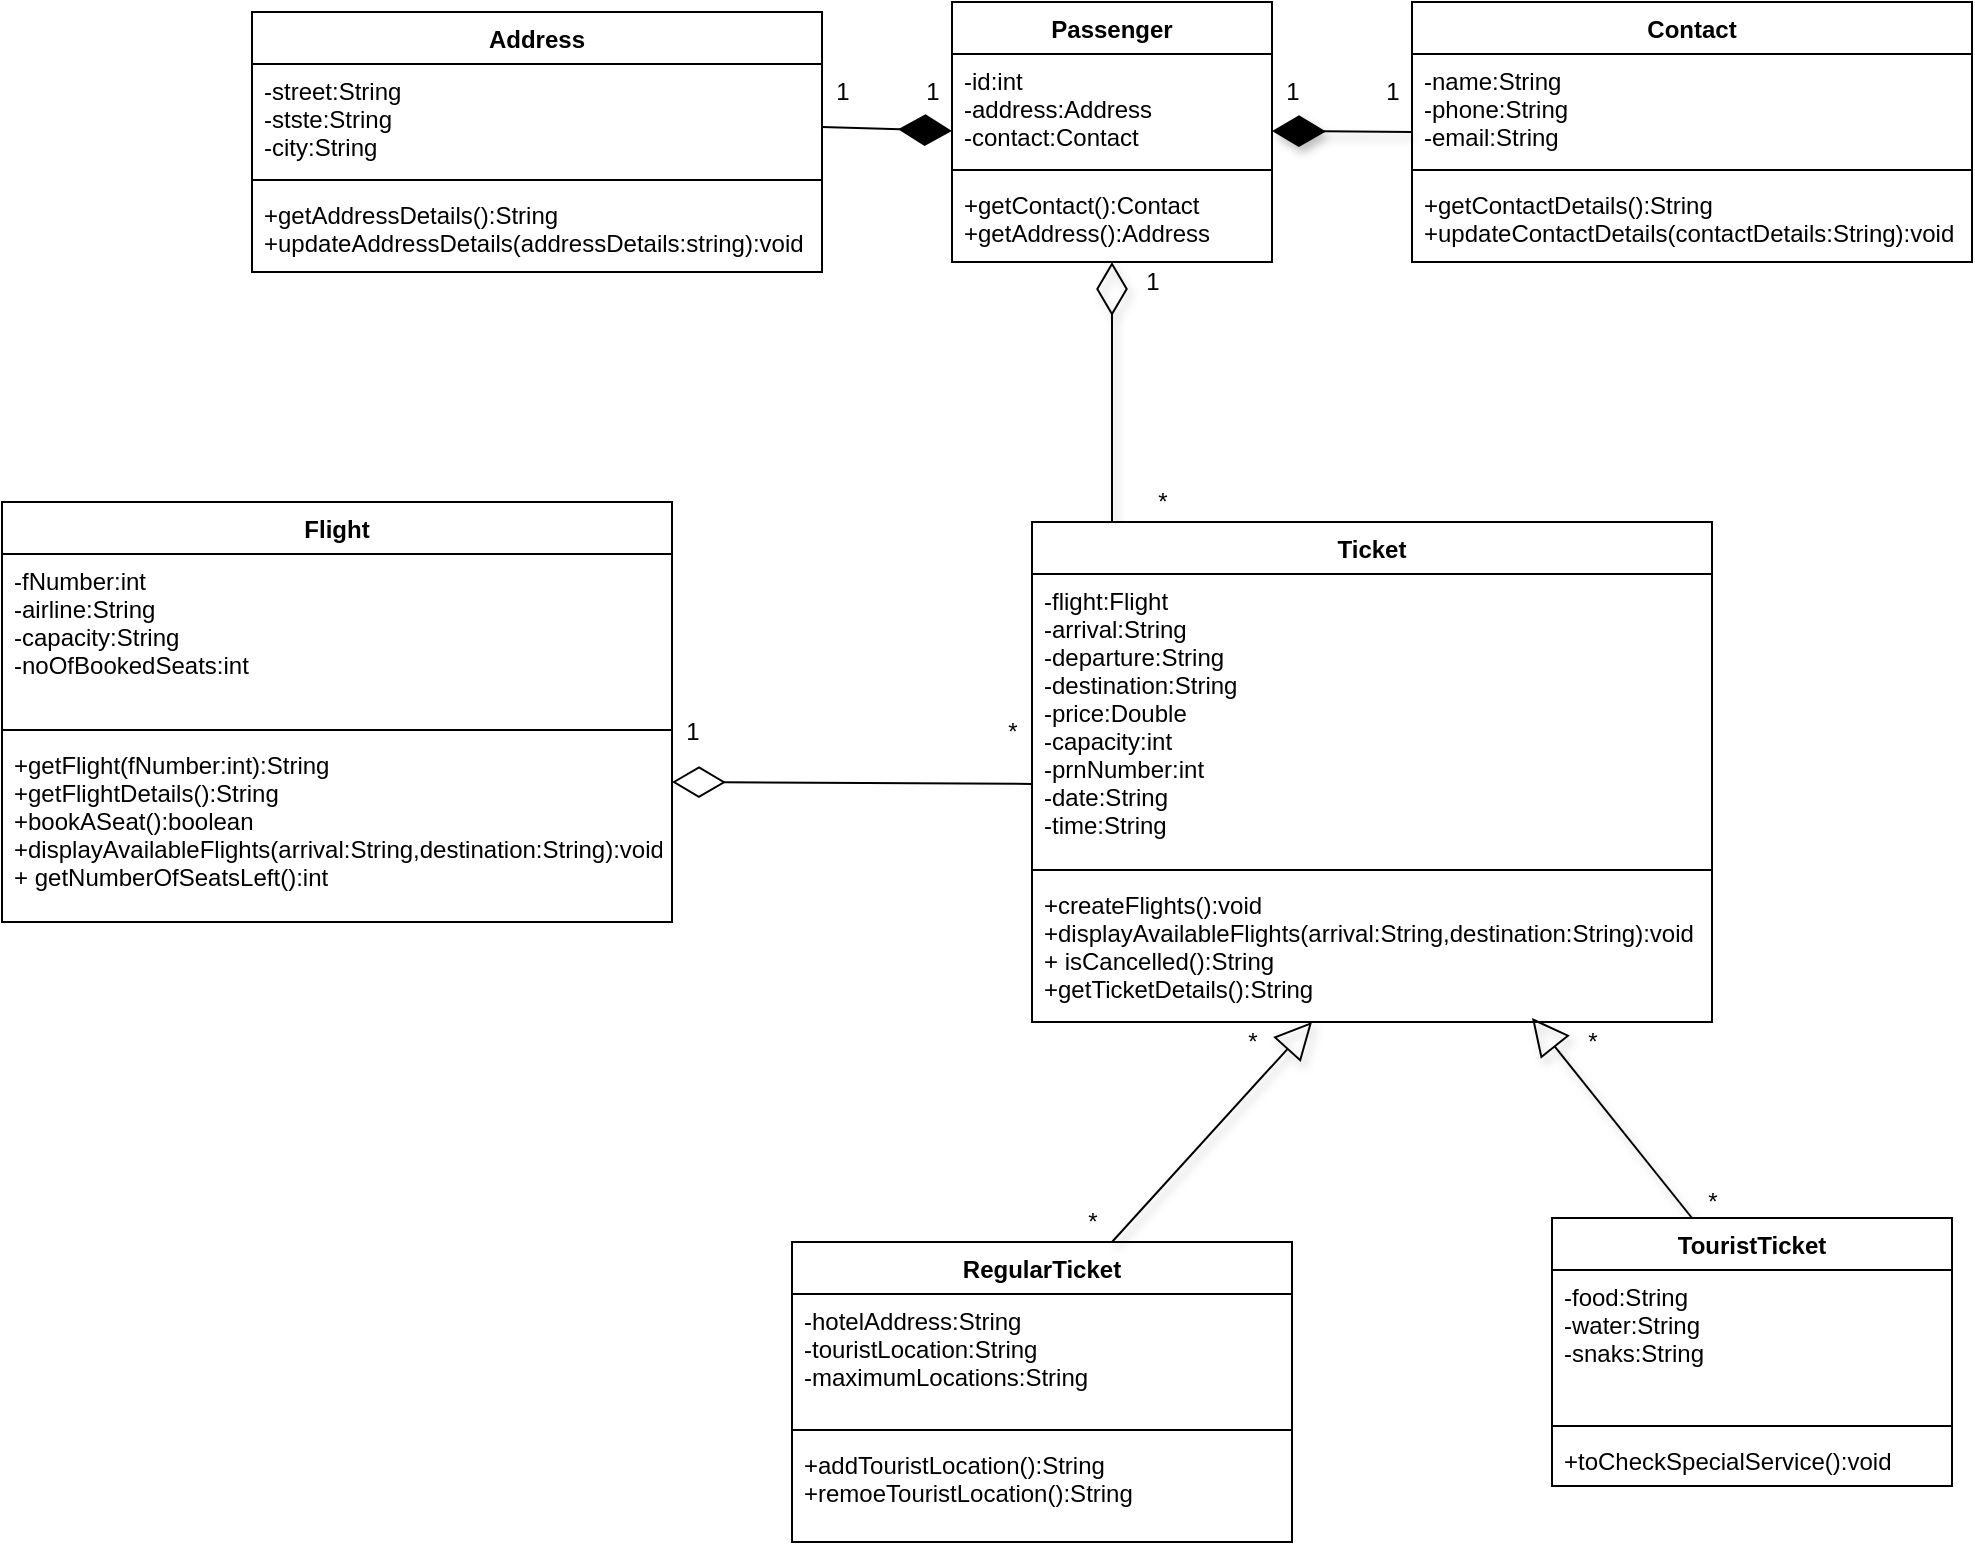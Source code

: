 <mxfile version="15.5.2" type="device" pages="2"><diagram id="-jRvFOAelfylZwvx0fkD" name="Page-1"><mxGraphModel dx="1212" dy="427" grid="1" gridSize="10" guides="1" tooltips="1" connect="1" arrows="1" fold="1" page="1" pageScale="1" pageWidth="850" pageHeight="1100" math="0" shadow="0"><root><mxCell id="0"/><mxCell id="1" parent="0"/><mxCell id="ZbvUfY3YirNJAw-oNuHl-30" value="" style="group" vertex="1" connectable="0" parent="1"><mxGeometry x="135" y="470" width="985" height="770" as="geometry"/></mxCell><mxCell id="fBtxaW8o03cy9wkg1iOK-6" value="RegularTicket" style="swimlane;fontStyle=1;align=center;verticalAlign=top;childLayout=stackLayout;horizontal=1;startSize=26;horizontalStack=0;resizeParent=1;resizeParentMax=0;resizeLast=0;collapsible=1;marginBottom=0;container=0;" parent="ZbvUfY3YirNJAw-oNuHl-30" vertex="1"><mxGeometry x="395" y="620" width="250" height="150" as="geometry"/></mxCell><mxCell id="fBtxaW8o03cy9wkg1iOK-7" value="-hotelAddress:String&#10;-touristLocation:String&#10;-maximumLocations:String&#10;" style="text;strokeColor=none;fillColor=none;align=left;verticalAlign=top;spacingLeft=4;spacingRight=4;overflow=hidden;rotatable=0;points=[[0,0.5],[1,0.5]];portConstraint=eastwest;container=0;" parent="fBtxaW8o03cy9wkg1iOK-6" vertex="1"><mxGeometry y="26" width="250" height="64" as="geometry"/></mxCell><mxCell id="fBtxaW8o03cy9wkg1iOK-8" value="" style="line;strokeWidth=1;fillColor=none;align=left;verticalAlign=middle;spacingTop=-1;spacingLeft=3;spacingRight=3;rotatable=0;labelPosition=right;points=[];portConstraint=eastwest;container=0;" parent="fBtxaW8o03cy9wkg1iOK-6" vertex="1"><mxGeometry y="90" width="250" height="8" as="geometry"/></mxCell><mxCell id="fBtxaW8o03cy9wkg1iOK-9" value="+addTouristLocation():String&#10;+remoeTouristLocation():String" style="text;strokeColor=none;fillColor=none;align=left;verticalAlign=top;spacingLeft=4;spacingRight=4;overflow=hidden;rotatable=0;points=[[0,0.5],[1,0.5]];portConstraint=eastwest;container=0;" parent="fBtxaW8o03cy9wkg1iOK-6" vertex="1"><mxGeometry y="98" width="250" height="52" as="geometry"/></mxCell><mxCell id="fBtxaW8o03cy9wkg1iOK-38" value="" style="endArrow=block;endSize=16;endFill=0;html=1;shadow=1;" parent="ZbvUfY3YirNJAw-oNuHl-30" edge="1"><mxGeometry x="5" y="350" width="160" as="geometry"><mxPoint x="555" y="620" as="sourcePoint"/><mxPoint x="655" y="510" as="targetPoint"/><Array as="points"/></mxGeometry></mxCell><mxCell id="fBtxaW8o03cy9wkg1iOK-39" value="" style="endArrow=block;endSize=16;endFill=0;html=1;shadow=1;" parent="ZbvUfY3YirNJAw-oNuHl-30" edge="1"><mxGeometry x="155" y="338" width="160" as="geometry"><mxPoint x="845" y="608" as="sourcePoint"/><mxPoint x="765" y="508" as="targetPoint"/></mxGeometry></mxCell><mxCell id="fBtxaW8o03cy9wkg1iOK-42" value="" style="endArrow=diamondThin;endFill=0;endSize=24;html=1;shadow=1;" parent="ZbvUfY3YirNJAw-oNuHl-30" edge="1" target="fBtxaW8o03cy9wkg1iOK-13"><mxGeometry x="215" y="-180" width="160" as="geometry"><mxPoint x="555" y="260" as="sourcePoint"/><mxPoint x="415" y="210" as="targetPoint"/></mxGeometry></mxCell><mxCell id="fBtxaW8o03cy9wkg1iOK-50" value="1" style="text;html=1;resizable=0;autosize=1;align=center;verticalAlign=middle;points=[];fillColor=none;strokeColor=none;rounded=0;rotation=0;container=0;" parent="ZbvUfY3YirNJAw-oNuHl-30" vertex="1"><mxGeometry x="335" y="355" width="20" height="20" as="geometry"/></mxCell><mxCell id="fBtxaW8o03cy9wkg1iOK-49" value="*" style="text;html=1;resizable=0;autosize=1;align=center;verticalAlign=middle;points=[];fillColor=none;strokeColor=none;rounded=0;rotation=0;container=0;" parent="ZbvUfY3YirNJAw-oNuHl-30" vertex="1"><mxGeometry x="570" y="240" width="20" height="20" as="geometry"/></mxCell><mxCell id="ZbvUfY3YirNJAw-oNuHl-7" value="TouristTicket" style="swimlane;fontStyle=1;align=center;verticalAlign=top;childLayout=stackLayout;horizontal=1;startSize=26;horizontalStack=0;resizeParent=1;resizeParentMax=0;resizeLast=0;collapsible=1;marginBottom=0;" vertex="1" parent="ZbvUfY3YirNJAw-oNuHl-30"><mxGeometry x="775" y="608" width="200" height="134" as="geometry"/></mxCell><mxCell id="ZbvUfY3YirNJAw-oNuHl-8" value="-food:String&#10;-water:String&#10;-snaks:String" style="text;strokeColor=none;fillColor=none;align=left;verticalAlign=top;spacingLeft=4;spacingRight=4;overflow=hidden;rotatable=0;points=[[0,0.5],[1,0.5]];portConstraint=eastwest;" vertex="1" parent="ZbvUfY3YirNJAw-oNuHl-7"><mxGeometry y="26" width="200" height="74" as="geometry"/></mxCell><mxCell id="ZbvUfY3YirNJAw-oNuHl-9" value="" style="line;strokeWidth=1;fillColor=none;align=left;verticalAlign=middle;spacingTop=-1;spacingLeft=3;spacingRight=3;rotatable=0;labelPosition=right;points=[];portConstraint=eastwest;" vertex="1" parent="ZbvUfY3YirNJAw-oNuHl-7"><mxGeometry y="100" width="200" height="8" as="geometry"/></mxCell><mxCell id="ZbvUfY3YirNJAw-oNuHl-10" value="+toCheckSpecialService():void" style="text;strokeColor=none;fillColor=none;align=left;verticalAlign=top;spacingLeft=4;spacingRight=4;overflow=hidden;rotatable=0;points=[[0,0.5],[1,0.5]];portConstraint=eastwest;" vertex="1" parent="ZbvUfY3YirNJAw-oNuHl-7"><mxGeometry y="108" width="200" height="26" as="geometry"/></mxCell><mxCell id="ZbvUfY3YirNJAw-oNuHl-12" value="" style="group" vertex="1" connectable="0" parent="ZbvUfY3YirNJAw-oNuHl-30"><mxGeometry x="515" y="260" width="340" height="250" as="geometry"/></mxCell><mxCell id="fBtxaW8o03cy9wkg1iOK-1" value="Ticket" style="swimlane;fontStyle=1;align=center;verticalAlign=top;childLayout=stackLayout;horizontal=1;startSize=26;horizontalStack=0;resizeParent=1;resizeParentMax=0;resizeLast=0;collapsible=1;marginBottom=0;container=0;" parent="ZbvUfY3YirNJAw-oNuHl-12" vertex="1"><mxGeometry width="340" height="250" as="geometry"/></mxCell><mxCell id="fBtxaW8o03cy9wkg1iOK-2" value="-flight:Flight&#10;-arrival:String&#10;-departure:String&#10;-destination:String&#10;-price:Double&#10;-capacity:int&#10;-prnNumber:int&#10;-date:String&#10;-time:String" style="text;strokeColor=none;fillColor=none;align=left;verticalAlign=top;spacingLeft=4;spacingRight=4;overflow=hidden;rotatable=0;points=[[0,0.5],[1,0.5]];portConstraint=eastwest;container=0;" parent="ZbvUfY3YirNJAw-oNuHl-12" vertex="1"><mxGeometry y="26" width="340" height="144" as="geometry"/></mxCell><mxCell id="fBtxaW8o03cy9wkg1iOK-3" value="" style="line;strokeWidth=1;fillColor=none;align=left;verticalAlign=middle;spacingTop=-1;spacingLeft=3;spacingRight=3;rotatable=0;labelPosition=right;points=[];portConstraint=eastwest;container=0;" parent="ZbvUfY3YirNJAw-oNuHl-12" vertex="1"><mxGeometry y="170" width="340" height="8" as="geometry"/></mxCell><mxCell id="fBtxaW8o03cy9wkg1iOK-4" value="+createFlights():void&#10;+displayAvailableFlights(arrival:String,destination:String):void&#10;+ isCancelled():String&#10;+getTicketDetails():String&#10;" style="text;strokeColor=none;fillColor=none;align=left;verticalAlign=top;spacingLeft=4;spacingRight=4;overflow=hidden;rotatable=0;points=[[0,0.5],[1,0.5]];portConstraint=eastwest;container=0;" parent="ZbvUfY3YirNJAw-oNuHl-12" vertex="1"><mxGeometry y="178" width="340" height="72" as="geometry"/></mxCell><mxCell id="ZbvUfY3YirNJAw-oNuHl-17" value="*" style="text;html=1;resizable=0;autosize=1;align=center;verticalAlign=middle;points=[];fillColor=none;strokeColor=none;rounded=0;rotation=0;container=0;" vertex="1" parent="ZbvUfY3YirNJAw-oNuHl-30"><mxGeometry x="615" y="510" width="20" height="20" as="geometry"/></mxCell><mxCell id="ZbvUfY3YirNJAw-oNuHl-18" value="*" style="text;html=1;resizable=0;autosize=1;align=center;verticalAlign=middle;points=[];fillColor=none;strokeColor=none;rounded=0;rotation=0;container=0;" vertex="1" parent="ZbvUfY3YirNJAw-oNuHl-30"><mxGeometry x="495" y="355" width="20" height="20" as="geometry"/></mxCell><mxCell id="ZbvUfY3YirNJAw-oNuHl-19" value="" style="group" vertex="1" connectable="0" parent="ZbvUfY3YirNJAw-oNuHl-30"><mxGeometry x="125" width="860" height="150" as="geometry"/></mxCell><mxCell id="fBtxaW8o03cy9wkg1iOK-10" value="Passenger" style="swimlane;fontStyle=1;align=center;verticalAlign=top;childLayout=stackLayout;horizontal=1;startSize=26;horizontalStack=0;resizeParent=1;resizeParentMax=0;resizeLast=0;collapsible=1;marginBottom=0;container=0;" parent="ZbvUfY3YirNJAw-oNuHl-19" vertex="1"><mxGeometry x="350" width="160" height="130" as="geometry"/></mxCell><mxCell id="fBtxaW8o03cy9wkg1iOK-18" value="Address" style="swimlane;fontStyle=1;align=center;verticalAlign=top;childLayout=stackLayout;horizontal=1;startSize=26;horizontalStack=0;resizeParent=1;resizeParentMax=0;resizeLast=0;collapsible=1;marginBottom=0;container=0;" parent="ZbvUfY3YirNJAw-oNuHl-19" vertex="1"><mxGeometry y="5" width="285" height="130" as="geometry"/></mxCell><mxCell id="fBtxaW8o03cy9wkg1iOK-22" value="Contact" style="swimlane;fontStyle=1;align=center;verticalAlign=top;childLayout=stackLayout;horizontal=1;startSize=26;horizontalStack=0;resizeParent=1;resizeParentMax=0;resizeLast=0;collapsible=1;marginBottom=0;container=0;" parent="ZbvUfY3YirNJAw-oNuHl-19" vertex="1"><mxGeometry x="580" width="280" height="130" as="geometry"/></mxCell><mxCell id="fBtxaW8o03cy9wkg1iOK-34" value="" style="endArrow=diamondThin;endFill=1;endSize=24;html=1;" parent="ZbvUfY3YirNJAw-oNuHl-19" source="fBtxaW8o03cy9wkg1iOK-19" edge="1"><mxGeometry x="-170" width="160" as="geometry"><mxPoint x="290" y="65" as="sourcePoint"/><mxPoint x="350" y="64.5" as="targetPoint"/></mxGeometry></mxCell><mxCell id="fBtxaW8o03cy9wkg1iOK-36" value="" style="endArrow=diamondThin;endFill=1;endSize=24;html=1;shadow=1;" parent="ZbvUfY3YirNJAw-oNuHl-19" edge="1"><mxGeometry x="-170" width="160" as="geometry"><mxPoint x="580" y="65" as="sourcePoint"/><mxPoint x="510" y="64.5" as="targetPoint"/></mxGeometry></mxCell><mxCell id="fBtxaW8o03cy9wkg1iOK-44" value="1" style="text;html=1;resizable=0;autosize=1;align=center;verticalAlign=middle;points=[];fillColor=none;strokeColor=none;rounded=0;rotation=0;container=0;" parent="ZbvUfY3YirNJAw-oNuHl-19" vertex="1"><mxGeometry x="330" y="35" width="20" height="20" as="geometry"/></mxCell><mxCell id="fBtxaW8o03cy9wkg1iOK-45" value="1" style="text;html=1;resizable=0;autosize=1;align=center;verticalAlign=middle;points=[];fillColor=none;strokeColor=none;rounded=0;rotation=0;container=0;" parent="ZbvUfY3YirNJAw-oNuHl-19" vertex="1"><mxGeometry x="285" y="35" width="20" height="20" as="geometry"/></mxCell><mxCell id="fBtxaW8o03cy9wkg1iOK-53" value="1" style="text;html=1;resizable=0;autosize=1;align=center;verticalAlign=middle;points=[];fillColor=none;strokeColor=none;rounded=0;rotation=0;container=0;" parent="ZbvUfY3YirNJAw-oNuHl-19" vertex="1"><mxGeometry x="510" y="35" width="20" height="20" as="geometry"/></mxCell><mxCell id="fBtxaW8o03cy9wkg1iOK-52" value="1" style="text;html=1;resizable=0;autosize=1;align=center;verticalAlign=middle;points=[];fillColor=none;strokeColor=none;rounded=0;rotation=0;container=0;" parent="ZbvUfY3YirNJAw-oNuHl-19" vertex="1"><mxGeometry x="560" y="35" width="20" height="20" as="geometry"/></mxCell><mxCell id="fBtxaW8o03cy9wkg1iOK-54" value="1" style="text;html=1;resizable=0;autosize=1;align=center;verticalAlign=middle;points=[];fillColor=none;strokeColor=none;rounded=0;rotation=0;container=0;" parent="ZbvUfY3YirNJAw-oNuHl-19" vertex="1"><mxGeometry x="440" y="130" width="20" height="20" as="geometry"/></mxCell><mxCell id="fBtxaW8o03cy9wkg1iOK-11" value="-id:int&#10;-address:Address&#10;-contact:Contact" style="text;strokeColor=none;fillColor=none;align=left;verticalAlign=top;spacingLeft=4;spacingRight=4;overflow=hidden;rotatable=0;points=[[0,0.5],[1,0.5]];portConstraint=eastwest;container=0;" parent="ZbvUfY3YirNJAw-oNuHl-19" vertex="1"><mxGeometry x="350" y="26" width="160" height="54" as="geometry"/></mxCell><mxCell id="fBtxaW8o03cy9wkg1iOK-12" value="" style="line;strokeWidth=1;fillColor=none;align=left;verticalAlign=middle;spacingTop=-1;spacingLeft=3;spacingRight=3;rotatable=0;labelPosition=right;points=[];portConstraint=eastwest;container=0;" parent="ZbvUfY3YirNJAw-oNuHl-19" vertex="1"><mxGeometry x="350" y="80" width="160" height="8" as="geometry"/></mxCell><mxCell id="fBtxaW8o03cy9wkg1iOK-13" value="+getContact():Contact&#10;+getAddress():Address" style="text;strokeColor=none;fillColor=none;align=left;verticalAlign=top;spacingLeft=4;spacingRight=4;overflow=hidden;rotatable=0;points=[[0,0.5],[1,0.5]];portConstraint=eastwest;container=0;" parent="ZbvUfY3YirNJAw-oNuHl-19" vertex="1"><mxGeometry x="350" y="88" width="160" height="42" as="geometry"/></mxCell><mxCell id="fBtxaW8o03cy9wkg1iOK-19" value="-street:String&#10;-stste:String&#10;-city:String" style="text;strokeColor=none;fillColor=none;align=left;verticalAlign=top;spacingLeft=4;spacingRight=4;overflow=hidden;rotatable=0;points=[[0,0.5],[1,0.5]];portConstraint=eastwest;container=0;" parent="ZbvUfY3YirNJAw-oNuHl-19" vertex="1"><mxGeometry y="31" width="285" height="54" as="geometry"/></mxCell><mxCell id="fBtxaW8o03cy9wkg1iOK-20" value="" style="line;strokeWidth=1;fillColor=none;align=left;verticalAlign=middle;spacingTop=-1;spacingLeft=3;spacingRight=3;rotatable=0;labelPosition=right;points=[];portConstraint=eastwest;container=0;" parent="ZbvUfY3YirNJAw-oNuHl-19" vertex="1"><mxGeometry y="85" width="285" height="8" as="geometry"/></mxCell><mxCell id="fBtxaW8o03cy9wkg1iOK-21" value="+getAddressDetails():String&#10;+updateAddressDetails(addressDetails:string):void" style="text;strokeColor=none;fillColor=none;align=left;verticalAlign=top;spacingLeft=4;spacingRight=4;overflow=hidden;rotatable=0;points=[[0,0.5],[1,0.5]];portConstraint=eastwest;container=0;" parent="ZbvUfY3YirNJAw-oNuHl-19" vertex="1"><mxGeometry y="93" width="285" height="42" as="geometry"/></mxCell><mxCell id="fBtxaW8o03cy9wkg1iOK-23" value="-name:String&#10;-phone:String&#10;-email:String" style="text;strokeColor=none;fillColor=none;align=left;verticalAlign=top;spacingLeft=4;spacingRight=4;overflow=hidden;rotatable=0;points=[[0,0.5],[1,0.5]];portConstraint=eastwest;container=0;" parent="ZbvUfY3YirNJAw-oNuHl-19" vertex="1"><mxGeometry x="580" y="26" width="280" height="54" as="geometry"/></mxCell><mxCell id="fBtxaW8o03cy9wkg1iOK-24" value="" style="line;strokeWidth=1;fillColor=none;align=left;verticalAlign=middle;spacingTop=-1;spacingLeft=3;spacingRight=3;rotatable=0;labelPosition=right;points=[];portConstraint=eastwest;container=0;" parent="ZbvUfY3YirNJAw-oNuHl-19" vertex="1"><mxGeometry x="580" y="80" width="280" height="8" as="geometry"/></mxCell><mxCell id="fBtxaW8o03cy9wkg1iOK-25" value="+getContactDetails():String&#10;+updateContactDetails(contactDetails:String):void" style="text;strokeColor=none;fillColor=none;align=left;verticalAlign=top;spacingLeft=4;spacingRight=4;overflow=hidden;rotatable=0;points=[[0,0.5],[1,0.5]];portConstraint=eastwest;container=0;" parent="ZbvUfY3YirNJAw-oNuHl-19" vertex="1"><mxGeometry x="580" y="88" width="280" height="42" as="geometry"/></mxCell><mxCell id="ZbvUfY3YirNJAw-oNuHl-23" value="*" style="text;html=1;resizable=0;autosize=1;align=center;verticalAlign=middle;points=[];fillColor=none;strokeColor=none;rounded=0;rotation=0;container=0;" vertex="1" parent="ZbvUfY3YirNJAw-oNuHl-30"><mxGeometry x="845" y="590" width="20" height="20" as="geometry"/></mxCell><mxCell id="ZbvUfY3YirNJAw-oNuHl-24" value="*" style="text;html=1;resizable=0;autosize=1;align=center;verticalAlign=middle;points=[];fillColor=none;strokeColor=none;rounded=0;rotation=0;container=0;" vertex="1" parent="ZbvUfY3YirNJAw-oNuHl-30"><mxGeometry x="535" y="600" width="20" height="20" as="geometry"/></mxCell><mxCell id="ZbvUfY3YirNJAw-oNuHl-25" value="*" style="text;html=1;resizable=0;autosize=1;align=center;verticalAlign=middle;points=[];fillColor=none;strokeColor=none;rounded=0;rotation=0;container=0;" vertex="1" parent="ZbvUfY3YirNJAw-oNuHl-30"><mxGeometry x="785" y="510" width="20" height="20" as="geometry"/></mxCell><mxCell id="ZbvUfY3YirNJAw-oNuHl-26" value="Flight" style="swimlane;fontStyle=1;align=center;verticalAlign=top;childLayout=stackLayout;horizontal=1;startSize=26;horizontalStack=0;resizeParent=1;resizeParentMax=0;resizeLast=0;collapsible=1;marginBottom=0;" vertex="1" parent="ZbvUfY3YirNJAw-oNuHl-30"><mxGeometry y="250" width="335" height="210" as="geometry"/></mxCell><mxCell id="ZbvUfY3YirNJAw-oNuHl-27" value="-fNumber:int&#10;-airline:String&#10;-capacity:String&#10;-noOfBookedSeats:int" style="text;strokeColor=none;fillColor=none;align=left;verticalAlign=top;spacingLeft=4;spacingRight=4;overflow=hidden;rotatable=0;points=[[0,0.5],[1,0.5]];portConstraint=eastwest;" vertex="1" parent="ZbvUfY3YirNJAw-oNuHl-26"><mxGeometry y="26" width="335" height="84" as="geometry"/></mxCell><mxCell id="ZbvUfY3YirNJAw-oNuHl-28" value="" style="line;strokeWidth=1;fillColor=none;align=left;verticalAlign=middle;spacingTop=-1;spacingLeft=3;spacingRight=3;rotatable=0;labelPosition=right;points=[];portConstraint=eastwest;" vertex="1" parent="ZbvUfY3YirNJAw-oNuHl-26"><mxGeometry y="110" width="335" height="8" as="geometry"/></mxCell><mxCell id="ZbvUfY3YirNJAw-oNuHl-29" value="+getFlight(fNumber:int):String&#10;+getFlightDetails():String&#10;+bookASeat():boolean&#10;+displayAvailableFlights(arrival:String,destination:String):void&#10;+ getNumberOfSeatsLeft():int" style="text;strokeColor=none;fillColor=none;align=left;verticalAlign=top;spacingLeft=4;spacingRight=4;overflow=hidden;rotatable=0;points=[[0,0.5],[1,0.5]];portConstraint=eastwest;" vertex="1" parent="ZbvUfY3YirNJAw-oNuHl-26"><mxGeometry y="118" width="335" height="92" as="geometry"/></mxCell><mxCell id="fBtxaW8o03cy9wkg1iOK-32" value="" style="endArrow=diamondThin;endFill=0;endSize=24;html=1;entryX=1;entryY=0.239;entryDx=0;entryDy=0;entryPerimeter=0;exitX=0;exitY=0.729;exitDx=0;exitDy=0;exitPerimeter=0;" parent="ZbvUfY3YirNJAw-oNuHl-30" edge="1" target="ZbvUfY3YirNJAw-oNuHl-29" source="fBtxaW8o03cy9wkg1iOK-2"><mxGeometry x="270" y="110" width="160" as="geometry"><mxPoint x="515" y="400" as="sourcePoint"/><mxPoint x="470" y="400" as="targetPoint"/><Array as="points"/></mxGeometry></mxCell></root></mxGraphModel></diagram><diagram id="rt1kBQNG0Prna9Hy5Ebv" name="IMSClassDigram"><mxGraphModel dx="1320" dy="393" grid="1" gridSize="10" guides="1" tooltips="1" connect="1" arrows="1" fold="1" page="1" pageScale="1" pageWidth="850" pageHeight="1100" math="0" shadow="0"><root><mxCell id="rP5roz6LTJLzZnaHWpev-0"/><mxCell id="rP5roz6LTJLzZnaHWpev-1" parent="rP5roz6LTJLzZnaHWpev-0"/><mxCell id="u-BALfMkHyFaVr4Gh9fK-0" value="Product" style="swimlane;fontStyle=1;align=center;verticalAlign=top;childLayout=stackLayout;horizontal=1;startSize=26;horizontalStack=0;resizeParent=1;resizeParentMax=0;resizeLast=0;collapsible=1;marginBottom=0;" vertex="1" parent="rP5roz6LTJLzZnaHWpev-1"><mxGeometry x="325" y="730" width="200" height="210" as="geometry"/></mxCell><mxCell id="u-BALfMkHyFaVr4Gh9fK-1" value="+productId:int&#10;+productName:String&#10;+productCategory:String&#10;+productSalesPrice:float&#10;+productCost:float&#10;+productQuantity:int&#10;+active:boolean&#10;" style="text;strokeColor=none;fillColor=none;align=left;verticalAlign=top;spacingLeft=4;spacingRight=4;overflow=hidden;rotatable=0;points=[[0,0.5],[1,0.5]];portConstraint=eastwest;" vertex="1" parent="u-BALfMkHyFaVr4Gh9fK-0"><mxGeometry y="26" width="200" height="104" as="geometry"/></mxCell><mxCell id="u-BALfMkHyFaVr4Gh9fK-2" value="" style="line;strokeWidth=1;fillColor=none;align=left;verticalAlign=middle;spacingTop=-1;spacingLeft=3;spacingRight=3;rotatable=0;labelPosition=right;points=[];portConstraint=eastwest;" vertex="1" parent="u-BALfMkHyFaVr4Gh9fK-0"><mxGeometry y="130" width="200" height="8" as="geometry"/></mxCell><mxCell id="u-BALfMkHyFaVr4Gh9fK-3" value="+getProfitOrLoss():float&#10;+activate():void&#10;+deactive:void&#10;+isBelowThreshold():boolean" style="text;strokeColor=none;fillColor=none;align=left;verticalAlign=top;spacingLeft=4;spacingRight=4;overflow=hidden;rotatable=0;points=[[0,0.5],[1,0.5]];portConstraint=eastwest;" vertex="1" parent="u-BALfMkHyFaVr4Gh9fK-0"><mxGeometry y="138" width="200" height="72" as="geometry"/></mxCell></root></mxGraphModel></diagram></mxfile>